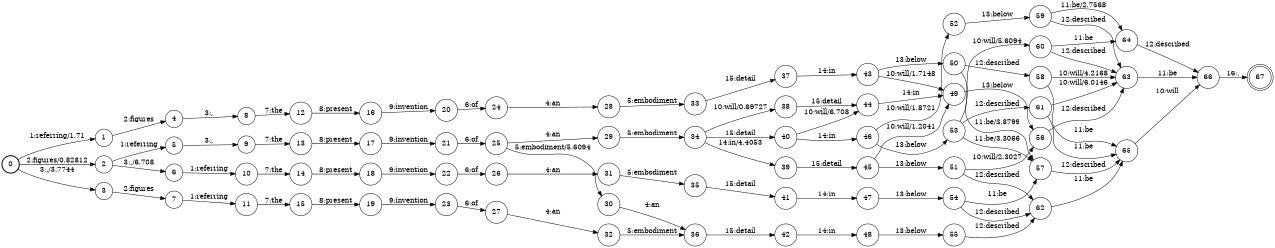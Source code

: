 digraph FST {
rankdir = LR;
size = "8.5,11";
label = "";
center = 1;
orientation = Portrait;
ranksep = "0.4";
nodesep = "0.25";
0 [label = "0", shape = circle, style = bold, fontsize = 14]
	0 -> 1 [label = "1:referring/1.71", fontsize = 14];
	0 -> 2 [label = "2:figures/0.82812", fontsize = 14];
	0 -> 3 [label = "3:,/3.7744", fontsize = 14];
1 [label = "1", shape = circle, style = solid, fontsize = 14]
	1 -> 4 [label = "2:figures", fontsize = 14];
2 [label = "2", shape = circle, style = solid, fontsize = 14]
	2 -> 5 [label = "1:referring", fontsize = 14];
	2 -> 6 [label = "3:,/6.708", fontsize = 14];
3 [label = "3", shape = circle, style = solid, fontsize = 14]
	3 -> 7 [label = "2:figures", fontsize = 14];
4 [label = "4", shape = circle, style = solid, fontsize = 14]
	4 -> 8 [label = "3:,", fontsize = 14];
5 [label = "5", shape = circle, style = solid, fontsize = 14]
	5 -> 9 [label = "3:,", fontsize = 14];
6 [label = "6", shape = circle, style = solid, fontsize = 14]
	6 -> 10 [label = "1:referring", fontsize = 14];
7 [label = "7", shape = circle, style = solid, fontsize = 14]
	7 -> 11 [label = "1:referring", fontsize = 14];
8 [label = "8", shape = circle, style = solid, fontsize = 14]
	8 -> 12 [label = "7:the", fontsize = 14];
9 [label = "9", shape = circle, style = solid, fontsize = 14]
	9 -> 13 [label = "7:the", fontsize = 14];
10 [label = "10", shape = circle, style = solid, fontsize = 14]
	10 -> 14 [label = "7:the", fontsize = 14];
11 [label = "11", shape = circle, style = solid, fontsize = 14]
	11 -> 15 [label = "7:the", fontsize = 14];
12 [label = "12", shape = circle, style = solid, fontsize = 14]
	12 -> 16 [label = "8:present", fontsize = 14];
13 [label = "13", shape = circle, style = solid, fontsize = 14]
	13 -> 17 [label = "8:present", fontsize = 14];
14 [label = "14", shape = circle, style = solid, fontsize = 14]
	14 -> 18 [label = "8:present", fontsize = 14];
15 [label = "15", shape = circle, style = solid, fontsize = 14]
	15 -> 19 [label = "8:present", fontsize = 14];
16 [label = "16", shape = circle, style = solid, fontsize = 14]
	16 -> 20 [label = "9:invention", fontsize = 14];
17 [label = "17", shape = circle, style = solid, fontsize = 14]
	17 -> 21 [label = "9:invention", fontsize = 14];
18 [label = "18", shape = circle, style = solid, fontsize = 14]
	18 -> 22 [label = "9:invention", fontsize = 14];
19 [label = "19", shape = circle, style = solid, fontsize = 14]
	19 -> 23 [label = "9:invention", fontsize = 14];
20 [label = "20", shape = circle, style = solid, fontsize = 14]
	20 -> 24 [label = "6:of", fontsize = 14];
21 [label = "21", shape = circle, style = solid, fontsize = 14]
	21 -> 25 [label = "6:of", fontsize = 14];
22 [label = "22", shape = circle, style = solid, fontsize = 14]
	22 -> 26 [label = "6:of", fontsize = 14];
23 [label = "23", shape = circle, style = solid, fontsize = 14]
	23 -> 27 [label = "6:of", fontsize = 14];
24 [label = "24", shape = circle, style = solid, fontsize = 14]
	24 -> 28 [label = "4:an", fontsize = 14];
25 [label = "25", shape = circle, style = solid, fontsize = 14]
	25 -> 29 [label = "4:an", fontsize = 14];
	25 -> 30 [label = "5:embodiment/5.6094", fontsize = 14];
26 [label = "26", shape = circle, style = solid, fontsize = 14]
	26 -> 31 [label = "4:an", fontsize = 14];
27 [label = "27", shape = circle, style = solid, fontsize = 14]
	27 -> 32 [label = "4:an", fontsize = 14];
28 [label = "28", shape = circle, style = solid, fontsize = 14]
	28 -> 33 [label = "5:embodiment", fontsize = 14];
29 [label = "29", shape = circle, style = solid, fontsize = 14]
	29 -> 34 [label = "5:embodiment", fontsize = 14];
30 [label = "30", shape = circle, style = solid, fontsize = 14]
	30 -> 36 [label = "4:an", fontsize = 14];
31 [label = "31", shape = circle, style = solid, fontsize = 14]
	31 -> 35 [label = "5:embodiment", fontsize = 14];
32 [label = "32", shape = circle, style = solid, fontsize = 14]
	32 -> 36 [label = "5:embodiment", fontsize = 14];
33 [label = "33", shape = circle, style = solid, fontsize = 14]
	33 -> 37 [label = "15:detail", fontsize = 14];
34 [label = "34", shape = circle, style = solid, fontsize = 14]
	34 -> 38 [label = "10:will/0.69727", fontsize = 14];
	34 -> 39 [label = "14:in/4.4053", fontsize = 14];
	34 -> 40 [label = "15:detail", fontsize = 14];
35 [label = "35", shape = circle, style = solid, fontsize = 14]
	35 -> 41 [label = "15:detail", fontsize = 14];
36 [label = "36", shape = circle, style = solid, fontsize = 14]
	36 -> 42 [label = "15:detail", fontsize = 14];
37 [label = "37", shape = circle, style = solid, fontsize = 14]
	37 -> 43 [label = "14:in", fontsize = 14];
38 [label = "38", shape = circle, style = solid, fontsize = 14]
	38 -> 44 [label = "15:detail", fontsize = 14];
39 [label = "39", shape = circle, style = solid, fontsize = 14]
	39 -> 45 [label = "15:detail", fontsize = 14];
40 [label = "40", shape = circle, style = solid, fontsize = 14]
	40 -> 44 [label = "10:will/6.708", fontsize = 14];
	40 -> 46 [label = "14:in", fontsize = 14];
41 [label = "41", shape = circle, style = solid, fontsize = 14]
	41 -> 47 [label = "14:in", fontsize = 14];
42 [label = "42", shape = circle, style = solid, fontsize = 14]
	42 -> 48 [label = "14:in", fontsize = 14];
43 [label = "43", shape = circle, style = solid, fontsize = 14]
	43 -> 49 [label = "10:will/1.7148", fontsize = 14];
	43 -> 50 [label = "13:below", fontsize = 14];
44 [label = "44", shape = circle, style = solid, fontsize = 14]
	44 -> 49 [label = "14:in", fontsize = 14];
45 [label = "45", shape = circle, style = solid, fontsize = 14]
	45 -> 49 [label = "10:will/1.2041", fontsize = 14];
	45 -> 51 [label = "13:below", fontsize = 14];
46 [label = "46", shape = circle, style = solid, fontsize = 14]
	46 -> 52 [label = "10:will/1.8721", fontsize = 14];
	46 -> 53 [label = "13:below", fontsize = 14];
47 [label = "47", shape = circle, style = solid, fontsize = 14]
	47 -> 54 [label = "13:below", fontsize = 14];
48 [label = "48", shape = circle, style = solid, fontsize = 14]
	48 -> 55 [label = "13:below", fontsize = 14];
49 [label = "49", shape = circle, style = solid, fontsize = 14]
	49 -> 56 [label = "13:below", fontsize = 14];
50 [label = "50", shape = circle, style = solid, fontsize = 14]
	50 -> 57 [label = "11:be/3.8799", fontsize = 14];
	50 -> 58 [label = "12:described", fontsize = 14];
51 [label = "51", shape = circle, style = solid, fontsize = 14]
	51 -> 56 [label = "10:will/2.3027", fontsize = 14];
	51 -> 62 [label = "12:described", fontsize = 14];
52 [label = "52", shape = circle, style = solid, fontsize = 14]
	52 -> 59 [label = "13:below", fontsize = 14];
53 [label = "53", shape = circle, style = solid, fontsize = 14]
	53 -> 60 [label = "10:will/5.6094", fontsize = 14];
	53 -> 57 [label = "11:be/3.3066", fontsize = 14];
	53 -> 61 [label = "12:described", fontsize = 14];
54 [label = "54", shape = circle, style = solid, fontsize = 14]
	54 -> 57 [label = "11:be", fontsize = 14];
	54 -> 62 [label = "12:described", fontsize = 14];
55 [label = "55", shape = circle, style = solid, fontsize = 14]
	55 -> 62 [label = "12:described", fontsize = 14];
56 [label = "56", shape = circle, style = solid, fontsize = 14]
	56 -> 63 [label = "12:described", fontsize = 14];
57 [label = "57", shape = circle, style = solid, fontsize = 14]
	57 -> 65 [label = "12:described", fontsize = 14];
58 [label = "58", shape = circle, style = solid, fontsize = 14]
	58 -> 63 [label = "10:will/4.2168", fontsize = 14];
	58 -> 65 [label = "11:be", fontsize = 14];
59 [label = "59", shape = circle, style = solid, fontsize = 14]
	59 -> 64 [label = "11:be/2.7568", fontsize = 14];
	59 -> 63 [label = "12:described", fontsize = 14];
60 [label = "60", shape = circle, style = solid, fontsize = 14]
	60 -> 64 [label = "11:be", fontsize = 14];
	60 -> 63 [label = "12:described", fontsize = 14];
61 [label = "61", shape = circle, style = solid, fontsize = 14]
	61 -> 63 [label = "10:will/6.0146", fontsize = 14];
	61 -> 65 [label = "11:be", fontsize = 14];
62 [label = "62", shape = circle, style = solid, fontsize = 14]
	62 -> 65 [label = "11:be", fontsize = 14];
63 [label = "63", shape = circle, style = solid, fontsize = 14]
	63 -> 66 [label = "11:be", fontsize = 14];
64 [label = "64", shape = circle, style = solid, fontsize = 14]
	64 -> 66 [label = "12:described", fontsize = 14];
65 [label = "65", shape = circle, style = solid, fontsize = 14]
	65 -> 66 [label = "10:will", fontsize = 14];
66 [label = "66", shape = circle, style = solid, fontsize = 14]
	66 -> 67 [label = "16:.", fontsize = 14];
67 [label = "67", shape = doublecircle, style = solid, fontsize = 14]
}
